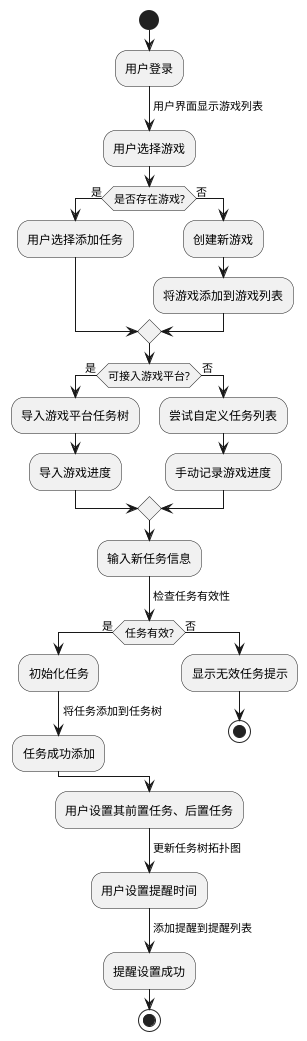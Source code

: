 @startuml 
start
:用户登录;
-> 用户界面显示游戏列表;
:用户选择游戏;
if (是否存在游戏?) then (是)
    :用户选择添加任务;
else (否)
    :创建新游戏;
    :将游戏添加到游戏列表;
endif

if (可接入游戏平台?) then (是)
    :导入游戏平台任务树;
    :导入游戏进度;
else (否)
    :尝试自定义任务列表;
    :手动记录游戏进度;
endif

:输入新任务信息;
-> 检查任务有效性;
if (任务有效?) then (是)
    :初始化任务;
    -> 将任务添加到任务树;
    :任务成功添加;
else (否)
    :显示无效任务提示;
    stop
endif

:用户设置其前置任务、后置任务;
-> 更新任务优先级;
-> 更新任务树拓扑图;

:用户设置提醒时间;
-> 添加提醒到提醒列表;
:提醒设置成功;

stop
@enduml

